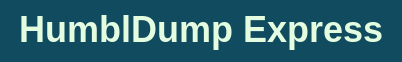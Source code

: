 <mxfile version="14.1.1" type="github">
  <diagram id="prtHgNgQTEPvFCAcTncT" name="Page-1">
    <mxGraphModel dx="1381" dy="774" grid="1" gridSize="10" guides="1" tooltips="1" connect="1" arrows="1" fold="1" page="1" pageScale="1" pageWidth="827" pageHeight="1169" background="#114B5F" math="0" shadow="0">
      <root>
        <mxCell id="0" />
        <mxCell id="1" parent="0" />
        <mxCell id="0s9z-zHeyMYUNN3SWH7I-12" value="HumblDump Express" style="text;html=1;resizable=0;autosize=1;align=center;verticalAlign=middle;points=[];fillColor=none;strokeColor=none;rounded=0;fontColor=#E4FDE1;fontStyle=1;fontSize=18;" vertex="1" parent="1">
          <mxGeometry x="305" y="15" width="200" height="30" as="geometry" />
        </mxCell>
      </root>
    </mxGraphModel>
  </diagram>
</mxfile>
